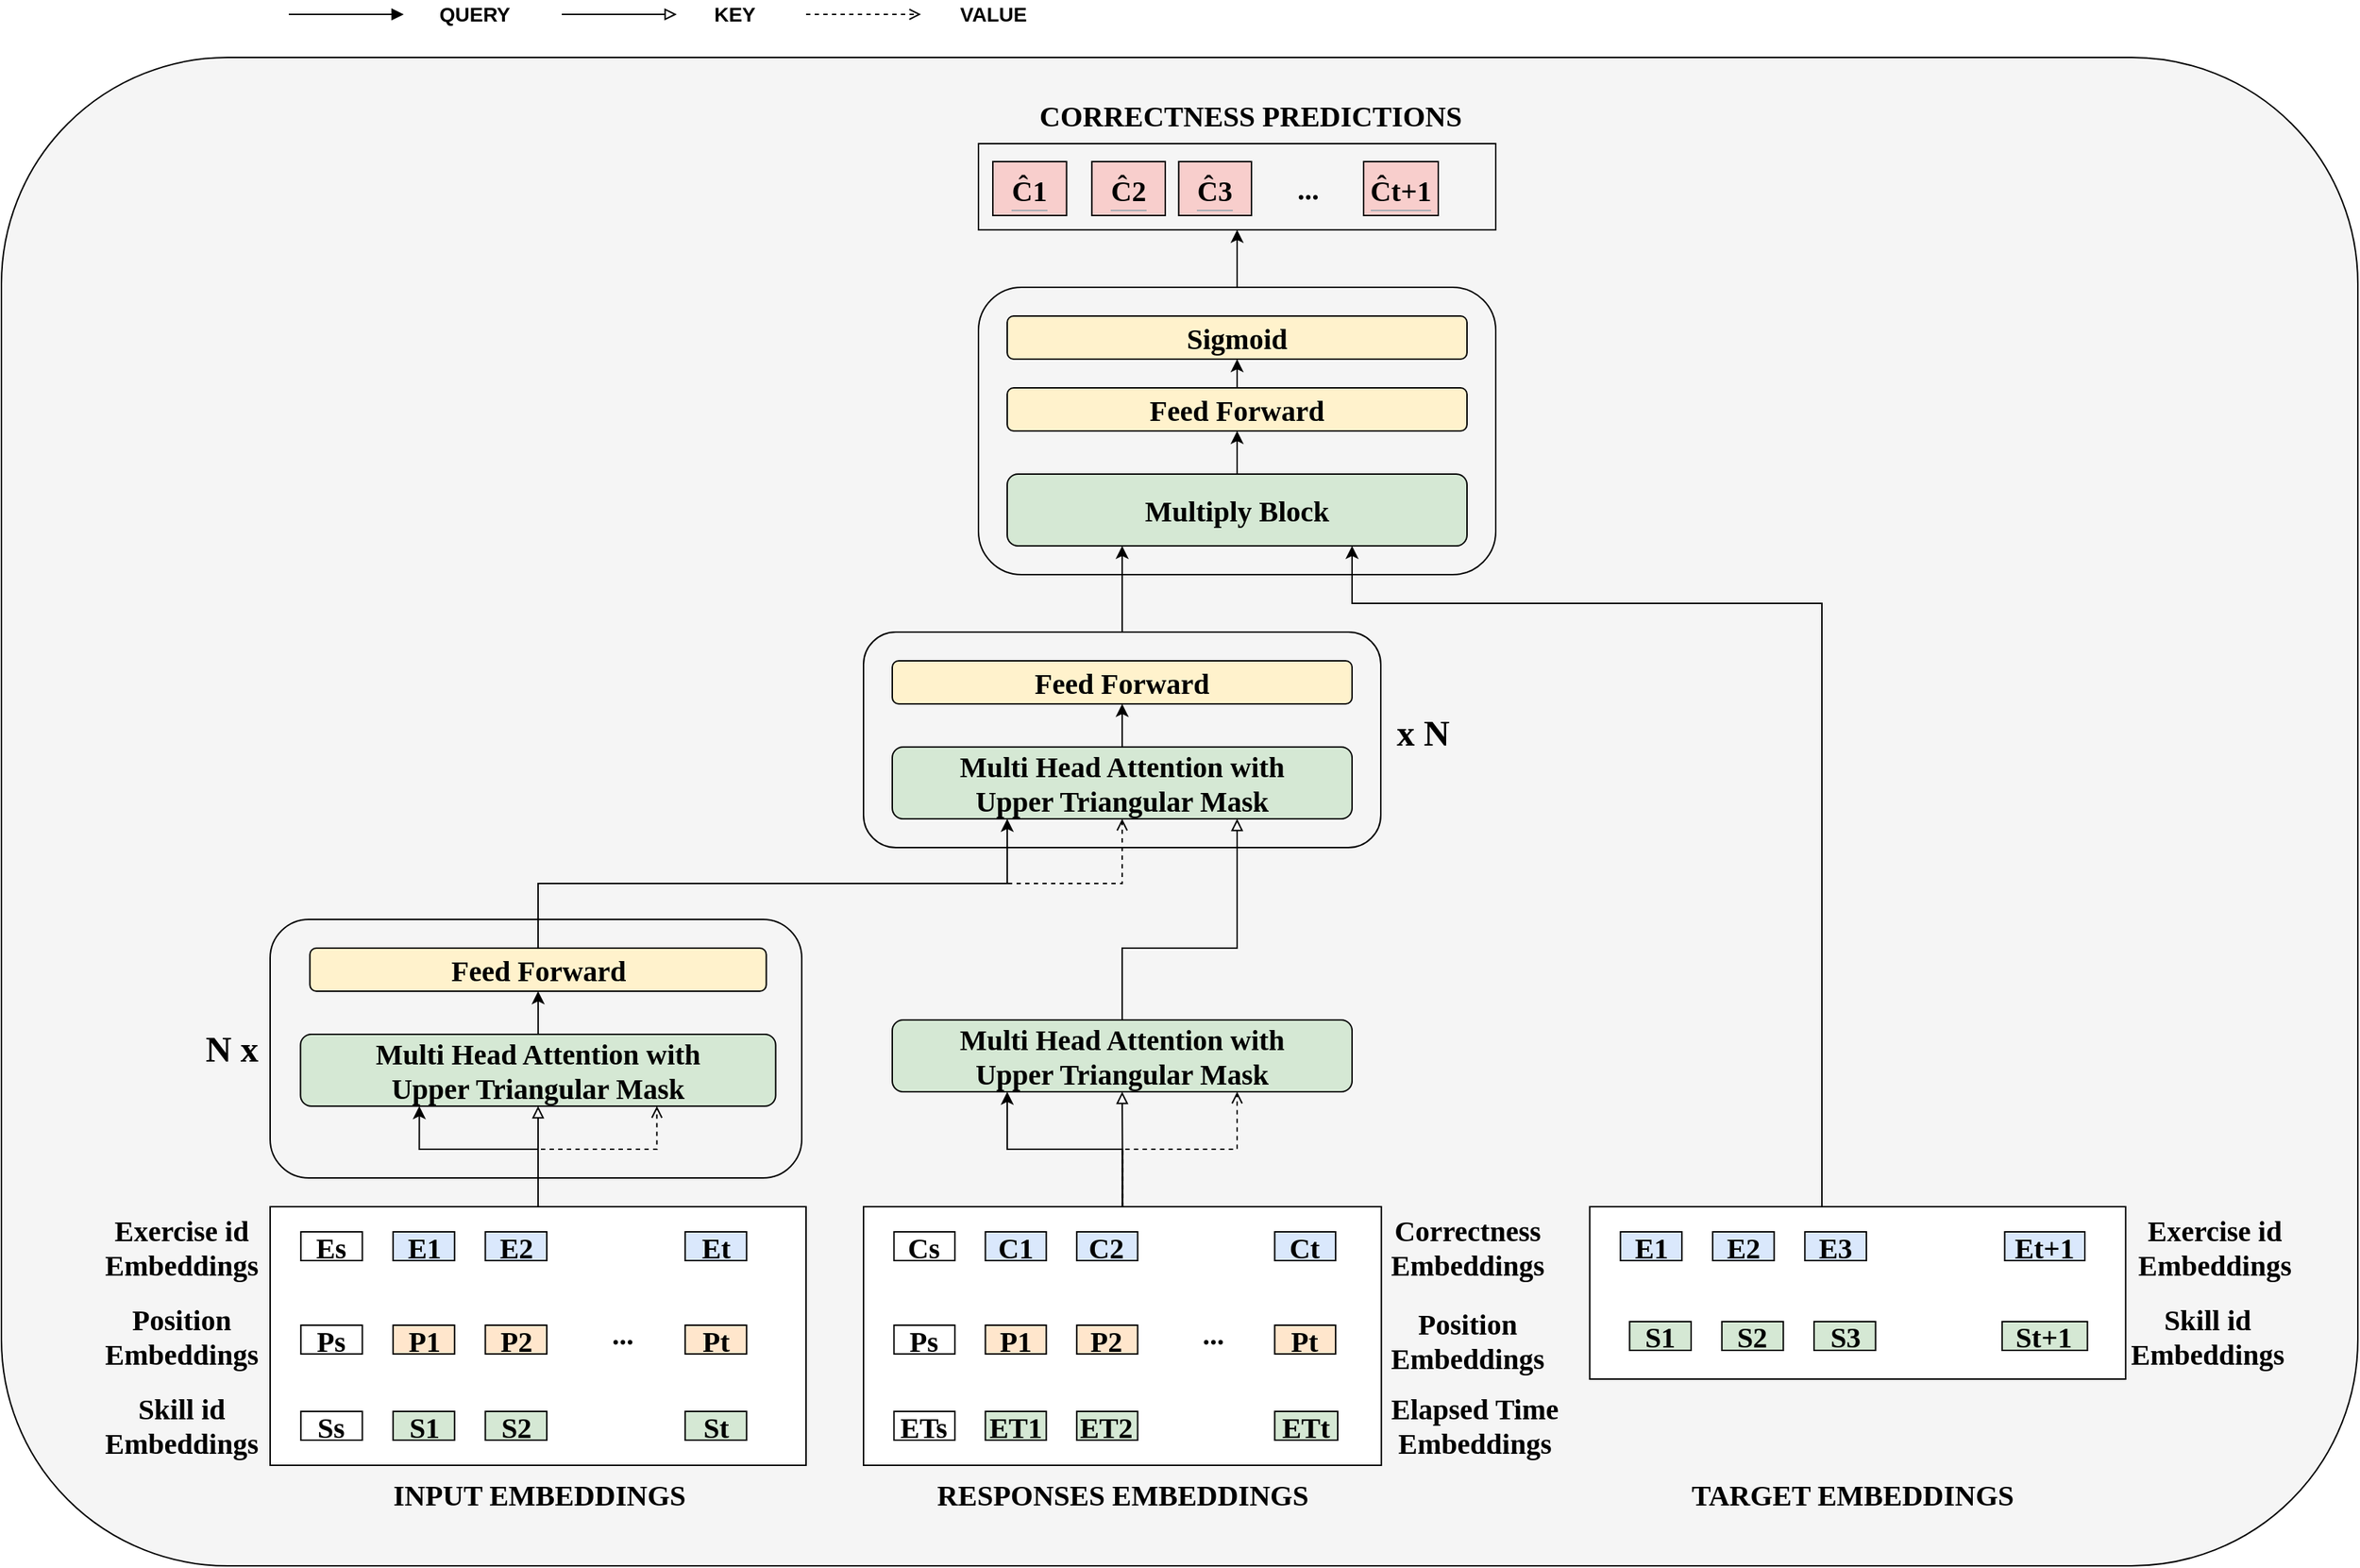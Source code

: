 <mxfile version="16.5.4" type="device"><diagram id="u4rmABknYXhxlbCVJrRW" name="Page-1"><mxGraphModel dx="2595" dy="2597" grid="1" gridSize="10" guides="1" tooltips="1" connect="1" arrows="1" fold="1" page="1" pageScale="1" pageWidth="827" pageHeight="1169" math="0" shadow="0"><root><mxCell id="0"/><mxCell id="1" parent="0"/><mxCell id="NH-oyilfD3Dc__f7woTk-1" value="" style="rounded=1;whiteSpace=wrap;html=1;fillColor=#f5f5f5;fontColor=#333333;strokeColor=#000000;fontSize=14;fontStyle=1" parent="1" vertex="1"><mxGeometry x="640" y="-390" width="1640" height="1050" as="geometry"/></mxCell><mxCell id="NH-oyilfD3Dc__f7woTk-2" value="" style="rounded=1;whiteSpace=wrap;html=1;fillColor=none;strokeColor=#000000;fontSize=20;fontStyle=1;fontFamily=Times New Roman;" parent="1" vertex="1"><mxGeometry x="827" y="210" width="370" height="180" as="geometry"/></mxCell><mxCell id="NH-oyilfD3Dc__f7woTk-3" style="edgeStyle=orthogonalEdgeStyle;rounded=0;orthogonalLoop=1;jettySize=auto;html=1;entryX=0.5;entryY=1;entryDx=0;entryDy=0;fontSize=20;exitX=0.5;exitY=0;exitDx=0;exitDy=0;strokeColor=#000000;fontStyle=1;endArrow=block;endFill=0;fontFamily=Times New Roman;" parent="1" source="NH-oyilfD3Dc__f7woTk-11" target="NH-oyilfD3Dc__f7woTk-40" edge="1"><mxGeometry relative="1" as="geometry"/></mxCell><mxCell id="NH-oyilfD3Dc__f7woTk-4" style="edgeStyle=orthogonalEdgeStyle;rounded=0;orthogonalLoop=1;jettySize=auto;html=1;entryX=0.25;entryY=1;entryDx=0;entryDy=0;fontSize=20;strokeColor=#000000;fontStyle=1;fontFamily=Times New Roman;" parent="1" source="NH-oyilfD3Dc__f7woTk-5" target="NH-oyilfD3Dc__f7woTk-106" edge="1"><mxGeometry relative="1" as="geometry"/></mxCell><mxCell id="NH-oyilfD3Dc__f7woTk-5" value="" style="rounded=1;whiteSpace=wrap;html=1;fillColor=none;strokeColor=#000000;fontSize=20;fontStyle=1;fontFamily=Times New Roman;" parent="1" vertex="1"><mxGeometry x="1240" y="10" width="360" height="150" as="geometry"/></mxCell><mxCell id="UJgHS4kXFYlAe9PvabJM-2" style="edgeStyle=orthogonalEdgeStyle;rounded=0;orthogonalLoop=1;jettySize=auto;html=1;exitX=0.5;exitY=0;exitDx=0;exitDy=0;entryX=0.5;entryY=1;entryDx=0;entryDy=0;fontFamily=Times New Roman;fontSize=25;endArrow=classic;endFill=1;strokeColor=#000000;strokeWidth=1;" parent="1" source="NH-oyilfD3Dc__f7woTk-6" target="NH-oyilfD3Dc__f7woTk-7" edge="1"><mxGeometry relative="1" as="geometry"/></mxCell><mxCell id="NH-oyilfD3Dc__f7woTk-6" value="Multi Head Attention with &lt;br style=&quot;font-size: 20px;&quot;&gt;&lt;span style=&quot;font-size: 20px;&quot;&gt;Upper Triangular Mask&lt;/span&gt;" style="rounded=1;whiteSpace=wrap;html=1;fillColor=#d5e8d4;fontSize=20;strokeColor=#000000;fontStyle=1;fontFamily=Times New Roman;" parent="1" vertex="1"><mxGeometry x="1260" y="90" width="320" height="50" as="geometry"/></mxCell><mxCell id="NH-oyilfD3Dc__f7woTk-7" value="&lt;span style=&quot;font-size: 20px;&quot;&gt;&lt;font style=&quot;font-size: 20px;&quot;&gt;Feed Forward&lt;/font&gt;&lt;/span&gt;" style="rounded=1;whiteSpace=wrap;html=1;fillColor=#fff2cc;strokeColor=#000000;fontSize=20;fontStyle=1;fontFamily=Times New Roman;" parent="1" vertex="1"><mxGeometry x="1260" y="30" width="320" height="30" as="geometry"/></mxCell><mxCell id="NH-oyilfD3Dc__f7woTk-8" style="edgeStyle=orthogonalEdgeStyle;rounded=0;orthogonalLoop=1;jettySize=auto;html=1;entryX=0.5;entryY=1;entryDx=0;entryDy=0;fontSize=20;strokeColor=#000000;fontStyle=1;dashed=1;endArrow=open;endFill=0;fontFamily=Times New Roman;exitX=0.5;exitY=0;exitDx=0;exitDy=0;" parent="1" source="NH-oyilfD3Dc__f7woTk-38" target="NH-oyilfD3Dc__f7woTk-6" edge="1"><mxGeometry relative="1" as="geometry"/></mxCell><mxCell id="NH-oyilfD3Dc__f7woTk-9" value="Multi Head Attention with &lt;br style=&quot;font-size: 20px;&quot;&gt;&lt;span style=&quot;font-size: 20px;&quot;&gt;Upper Triangular Mask&lt;/span&gt;" style="rounded=1;whiteSpace=wrap;html=1;fillColor=#d5e8d4;fontSize=20;strokeColor=#000000;fontStyle=1;fontFamily=Times New Roman;" parent="1" vertex="1"><mxGeometry x="1260" y="280" width="320" height="50" as="geometry"/></mxCell><mxCell id="NH-oyilfD3Dc__f7woTk-36" style="edgeStyle=orthogonalEdgeStyle;rounded=0;orthogonalLoop=1;jettySize=auto;html=1;entryX=0.25;entryY=1;entryDx=0;entryDy=0;fontSize=20;exitX=0.5;exitY=0;exitDx=0;exitDy=0;strokeColor=#000000;fontStyle=1;fontFamily=Times New Roman;" parent="1" source="NH-oyilfD3Dc__f7woTk-38" target="NH-oyilfD3Dc__f7woTk-6" edge="1"><mxGeometry relative="1" as="geometry"/></mxCell><mxCell id="NH-oyilfD3Dc__f7woTk-38" value="&lt;span style=&quot;font-size: 20px;&quot;&gt;&lt;font style=&quot;font-size: 20px;&quot;&gt;Feed Forward&lt;/font&gt;&lt;/span&gt;" style="rounded=1;whiteSpace=wrap;html=1;fillColor=#fff2cc;strokeColor=#000000;fontSize=20;fontStyle=1;fontFamily=Times New Roman;" parent="1" vertex="1"><mxGeometry x="854.676" y="230" width="317.647" height="30" as="geometry"/></mxCell><mxCell id="NH-oyilfD3Dc__f7woTk-39" style="edgeStyle=orthogonalEdgeStyle;rounded=0;orthogonalLoop=1;jettySize=auto;html=1;entryX=0.5;entryY=1;entryDx=0;entryDy=0;fontSize=20;strokeColor=#000000;fontStyle=1;fontFamily=Times New Roman;" parent="1" source="NH-oyilfD3Dc__f7woTk-40" target="NH-oyilfD3Dc__f7woTk-38" edge="1"><mxGeometry relative="1" as="geometry"/></mxCell><mxCell id="NH-oyilfD3Dc__f7woTk-40" value="Multi Head Attention with &lt;br style=&quot;font-size: 20px;&quot;&gt;&lt;span style=&quot;font-size: 20px;&quot;&gt;Upper Triangular Mask&lt;/span&gt;" style="rounded=1;whiteSpace=wrap;html=1;fillColor=#d5e8d4;fontSize=20;strokeColor=#000000;fontStyle=1;fontFamily=Times New Roman;" parent="1" vertex="1"><mxGeometry x="848.16" y="290" width="330.68" height="50" as="geometry"/></mxCell><mxCell id="NH-oyilfD3Dc__f7woTk-41" style="edgeStyle=orthogonalEdgeStyle;rounded=0;orthogonalLoop=1;jettySize=auto;html=1;entryX=0.5;entryY=1;entryDx=0;entryDy=0;fontSize=20;strokeColor=#000000;fontStyle=1;endArrow=block;endFill=0;fontFamily=Times New Roman;" parent="1" source="NH-oyilfD3Dc__f7woTk-45" target="NH-oyilfD3Dc__f7woTk-9" edge="1"><mxGeometry relative="1" as="geometry"/></mxCell><mxCell id="NH-oyilfD3Dc__f7woTk-42" value="Position&lt;br style=&quot;font-size: 20px;&quot;&gt;Embeddings" style="text;html=1;align=center;verticalAlign=middle;resizable=0;points=[];autosize=1;strokeColor=none;fillColor=none;fontSize=20;fontStyle=1;fontFamily=Times New Roman;" parent="1" vertex="1"><mxGeometry x="1599.998" y="477.5" width="120" height="50" as="geometry"/></mxCell><mxCell id="NH-oyilfD3Dc__f7woTk-43" value="Elapsed Time&lt;br style=&quot;font-size: 20px;&quot;&gt;Embeddings" style="text;html=1;align=center;verticalAlign=middle;resizable=0;points=[];autosize=1;strokeColor=none;fillColor=none;fontSize=20;fontStyle=1;fontFamily=Times New Roman;" parent="1" vertex="1"><mxGeometry x="1600.368" y="537.07" width="130" height="50" as="geometry"/></mxCell><mxCell id="NH-oyilfD3Dc__f7woTk-44" value="" style="group;strokeColor=none;fontSize=20;fontStyle=1;fontFamily=Times New Roman;" parent="1" vertex="1" connectable="0"><mxGeometry x="1240" y="410" width="360.369" height="180" as="geometry"/></mxCell><mxCell id="NH-oyilfD3Dc__f7woTk-45" value="" style="rounded=0;whiteSpace=wrap;html=1;strokeColor=#000000;fontSize=20;fontStyle=1;fontFamily=Times New Roman;" parent="NH-oyilfD3Dc__f7woTk-44" vertex="1"><mxGeometry width="360.369" height="180" as="geometry"/></mxCell><mxCell id="NH-oyilfD3Dc__f7woTk-46" value="C1" style="rounded=0;whiteSpace=wrap;html=1;fillColor=#dae8fc;strokeColor=#000000;fontSize=20;fontStyle=1;fontFamily=Times New Roman;" parent="NH-oyilfD3Dc__f7woTk-44" vertex="1"><mxGeometry x="84.793" y="17.5" width="42.396" height="20" as="geometry"/></mxCell><mxCell id="NH-oyilfD3Dc__f7woTk-47" value="C2" style="rounded=0;whiteSpace=wrap;html=1;fillColor=#dae8fc;strokeColor=#000000;fontSize=20;fontStyle=1;fontFamily=Times New Roman;" parent="NH-oyilfD3Dc__f7woTk-44" vertex="1"><mxGeometry x="148.387" y="17.5" width="42.396" height="20" as="geometry"/></mxCell><mxCell id="NH-oyilfD3Dc__f7woTk-48" value="Ct" style="rounded=0;whiteSpace=wrap;html=1;fillColor=#dae8fc;strokeColor=#000000;fontSize=20;fontStyle=1;fontFamily=Times New Roman;" parent="NH-oyilfD3Dc__f7woTk-44" vertex="1"><mxGeometry x="286.175" y="17.5" width="42.396" height="20" as="geometry"/></mxCell><mxCell id="NH-oyilfD3Dc__f7woTk-49" value="P1" style="rounded=0;whiteSpace=wrap;html=1;fillColor=#ffe6cc;strokeColor=#000000;fontSize=20;fontStyle=1;fontFamily=Times New Roman;" parent="NH-oyilfD3Dc__f7woTk-44" vertex="1"><mxGeometry x="84.793" y="82.5" width="42.396" height="20" as="geometry"/></mxCell><mxCell id="NH-oyilfD3Dc__f7woTk-50" value="P2" style="rounded=0;whiteSpace=wrap;html=1;fillColor=#ffe6cc;strokeColor=#000000;fontSize=20;fontStyle=1;fontFamily=Times New Roman;" parent="NH-oyilfD3Dc__f7woTk-44" vertex="1"><mxGeometry x="148.387" y="82.5" width="42.396" height="20" as="geometry"/></mxCell><mxCell id="NH-oyilfD3Dc__f7woTk-51" value="Pt" style="rounded=0;whiteSpace=wrap;html=1;fillColor=#ffe6cc;strokeColor=#000000;fontSize=20;fontStyle=1;fontFamily=Times New Roman;" parent="NH-oyilfD3Dc__f7woTk-44" vertex="1"><mxGeometry x="286.175" y="82.5" width="42.396" height="20" as="geometry"/></mxCell><mxCell id="NH-oyilfD3Dc__f7woTk-52" value="ET1" style="rounded=0;whiteSpace=wrap;html=1;fillColor=#d5e8d4;strokeColor=#000000;fontSize=20;fontStyle=1;fontFamily=Times New Roman;" parent="NH-oyilfD3Dc__f7woTk-44" vertex="1"><mxGeometry x="84.793" y="142.5" width="42.396" height="20" as="geometry"/></mxCell><mxCell id="NH-oyilfD3Dc__f7woTk-53" value="ET2" style="rounded=0;whiteSpace=wrap;html=1;fillColor=#d5e8d4;strokeColor=#000000;fontSize=20;fontStyle=1;fontFamily=Times New Roman;" parent="NH-oyilfD3Dc__f7woTk-44" vertex="1"><mxGeometry x="148.387" y="142.5" width="42.396" height="20" as="geometry"/></mxCell><mxCell id="NH-oyilfD3Dc__f7woTk-54" value="ETt" style="rounded=0;whiteSpace=wrap;html=1;fillColor=#d5e8d4;strokeColor=#000000;fontSize=20;fontStyle=1;fontFamily=Times New Roman;" parent="NH-oyilfD3Dc__f7woTk-44" vertex="1"><mxGeometry x="286.18" y="142.5" width="43.82" height="20" as="geometry"/></mxCell><mxCell id="NH-oyilfD3Dc__f7woTk-55" value="" style="shape=image;html=1;verticalAlign=top;verticalLabelPosition=bottom;labelBackgroundColor=#ffffff;imageAspect=0;aspect=fixed;image=https://cdn3.iconfinder.com/data/icons/user-interface-169/32/plus-128.png;fillColor=none;strokeColor=#000000;fontSize=20;fontStyle=1;fontFamily=Times New Roman;" parent="NH-oyilfD3Dc__f7woTk-44" vertex="1"><mxGeometry x="95.392" y="52.5" width="20" height="20" as="geometry"/></mxCell><mxCell id="NH-oyilfD3Dc__f7woTk-56" value="" style="shape=image;html=1;verticalAlign=top;verticalLabelPosition=bottom;labelBackgroundColor=#ffffff;imageAspect=0;aspect=fixed;image=https://cdn3.iconfinder.com/data/icons/user-interface-169/32/plus-128.png;fillColor=none;strokeColor=#000000;fontSize=20;fontStyle=1;fontFamily=Times New Roman;" parent="NH-oyilfD3Dc__f7woTk-44" vertex="1"><mxGeometry x="158.986" y="52.5" width="20" height="20" as="geometry"/></mxCell><mxCell id="NH-oyilfD3Dc__f7woTk-57" value="" style="shape=image;html=1;verticalAlign=top;verticalLabelPosition=bottom;labelBackgroundColor=#ffffff;imageAspect=0;aspect=fixed;image=https://cdn3.iconfinder.com/data/icons/user-interface-169/32/plus-128.png;fillColor=none;strokeColor=#000000;fontSize=20;fontStyle=1;fontFamily=Times New Roman;" parent="NH-oyilfD3Dc__f7woTk-44" vertex="1"><mxGeometry x="296.774" y="52.5" width="20" height="20" as="geometry"/></mxCell><mxCell id="NH-oyilfD3Dc__f7woTk-58" value="" style="shape=image;html=1;verticalAlign=top;verticalLabelPosition=bottom;labelBackgroundColor=#ffffff;imageAspect=0;aspect=fixed;image=https://cdn3.iconfinder.com/data/icons/user-interface-169/32/plus-128.png;fillColor=none;strokeColor=#000000;fontSize=20;fontStyle=1;fontFamily=Times New Roman;" parent="NH-oyilfD3Dc__f7woTk-44" vertex="1"><mxGeometry x="95.392" y="112.5" width="20" height="20" as="geometry"/></mxCell><mxCell id="NH-oyilfD3Dc__f7woTk-59" value="" style="shape=image;html=1;verticalAlign=top;verticalLabelPosition=bottom;labelBackgroundColor=#ffffff;imageAspect=0;aspect=fixed;image=https://cdn3.iconfinder.com/data/icons/user-interface-169/32/plus-128.png;fillColor=none;strokeColor=#000000;fontSize=20;fontStyle=1;fontFamily=Times New Roman;" parent="NH-oyilfD3Dc__f7woTk-44" vertex="1"><mxGeometry x="158.986" y="112.5" width="20" height="20" as="geometry"/></mxCell><mxCell id="NH-oyilfD3Dc__f7woTk-60" value="" style="shape=image;html=1;verticalAlign=top;verticalLabelPosition=bottom;labelBackgroundColor=#ffffff;imageAspect=0;aspect=fixed;image=https://cdn3.iconfinder.com/data/icons/user-interface-169/32/plus-128.png;fillColor=none;strokeColor=#000000;fontSize=20;fontStyle=1;fontFamily=Times New Roman;" parent="NH-oyilfD3Dc__f7woTk-44" vertex="1"><mxGeometry x="296.774" y="112.5" width="20" height="20" as="geometry"/></mxCell><mxCell id="NH-oyilfD3Dc__f7woTk-61" value="&lt;span style=&quot;font-size: 20px;&quot;&gt;&lt;font style=&quot;font-size: 20px;&quot;&gt;...&lt;/font&gt;&lt;/span&gt;" style="text;html=1;align=center;verticalAlign=middle;resizable=0;points=[];autosize=1;strokeColor=none;fillColor=none;fontSize=20;fontStyle=1;fontFamily=Times New Roman;" parent="NH-oyilfD3Dc__f7woTk-44" vertex="1"><mxGeometry x="227.581" y="72.5" width="30" height="30" as="geometry"/></mxCell><mxCell id="NH-oyilfD3Dc__f7woTk-62" value="Cs" style="rounded=0;whiteSpace=wrap;html=1;strokeColor=#000000;fontSize=20;fontStyle=1;fontFamily=Times New Roman;" parent="NH-oyilfD3Dc__f7woTk-44" vertex="1"><mxGeometry x="21.198" y="17.5" width="42.396" height="20" as="geometry"/></mxCell><mxCell id="NH-oyilfD3Dc__f7woTk-63" value="Ps" style="rounded=0;whiteSpace=wrap;html=1;strokeColor=#000000;fontSize=20;fontStyle=1;fontFamily=Times New Roman;" parent="NH-oyilfD3Dc__f7woTk-44" vertex="1"><mxGeometry x="21.198" y="82.5" width="42.396" height="20" as="geometry"/></mxCell><mxCell id="NH-oyilfD3Dc__f7woTk-64" value="ETs" style="rounded=0;whiteSpace=wrap;html=1;strokeColor=#000000;fontSize=20;fontStyle=1;fontFamily=Times New Roman;" parent="NH-oyilfD3Dc__f7woTk-44" vertex="1"><mxGeometry x="21.198" y="142.5" width="42.396" height="20" as="geometry"/></mxCell><mxCell id="NH-oyilfD3Dc__f7woTk-65" value="" style="shape=image;html=1;verticalAlign=top;verticalLabelPosition=bottom;labelBackgroundColor=#ffffff;imageAspect=0;aspect=fixed;image=https://cdn3.iconfinder.com/data/icons/user-interface-169/32/plus-128.png;fillColor=none;strokeColor=#000000;fontSize=20;fontStyle=1;fontFamily=Times New Roman;" parent="NH-oyilfD3Dc__f7woTk-44" vertex="1"><mxGeometry x="31.797" y="52.5" width="20" height="20" as="geometry"/></mxCell><mxCell id="NH-oyilfD3Dc__f7woTk-66" value="" style="shape=image;html=1;verticalAlign=top;verticalLabelPosition=bottom;labelBackgroundColor=#ffffff;imageAspect=0;aspect=fixed;image=https://cdn3.iconfinder.com/data/icons/user-interface-169/32/plus-128.png;fillColor=none;strokeColor=#000000;fontSize=20;fontStyle=1;fontFamily=Times New Roman;" parent="NH-oyilfD3Dc__f7woTk-44" vertex="1"><mxGeometry x="31.797" y="112.5" width="20" height="20" as="geometry"/></mxCell><mxCell id="NH-oyilfD3Dc__f7woTk-67" style="edgeStyle=orthogonalEdgeStyle;rounded=0;orthogonalLoop=1;jettySize=auto;html=1;entryX=0.25;entryY=1;entryDx=0;entryDy=0;fontSize=20;strokeColor=#000000;fontStyle=1;fontFamily=Times New Roman;" parent="1" source="NH-oyilfD3Dc__f7woTk-45" target="NH-oyilfD3Dc__f7woTk-9" edge="1"><mxGeometry relative="1" as="geometry"/></mxCell><mxCell id="NH-oyilfD3Dc__f7woTk-68" style="edgeStyle=orthogonalEdgeStyle;rounded=0;orthogonalLoop=1;jettySize=auto;html=1;entryX=0.75;entryY=1;entryDx=0;entryDy=0;fontSize=20;strokeColor=#000000;fontStyle=1;dashed=1;endArrow=open;endFill=0;fontFamily=Times New Roman;" parent="1" source="NH-oyilfD3Dc__f7woTk-45" target="NH-oyilfD3Dc__f7woTk-9" edge="1"><mxGeometry relative="1" as="geometry"/></mxCell><mxCell id="NH-oyilfD3Dc__f7woTk-69" value="Correctness&lt;br style=&quot;font-size: 20px;&quot;&gt;Embeddings" style="text;html=1;align=center;verticalAlign=middle;resizable=0;points=[];autosize=1;strokeColor=none;fillColor=none;fontSize=20;fontStyle=1;fontFamily=Times New Roman;" parent="1" vertex="1"><mxGeometry x="1599.998" y="412.5" width="120" height="50" as="geometry"/></mxCell><mxCell id="NH-oyilfD3Dc__f7woTk-70" value="x N" style="text;html=1;align=center;verticalAlign=middle;resizable=0;points=[];autosize=1;strokeColor=none;fillColor=none;fontStyle=1;fontSize=25;fontFamily=Times New Roman;" parent="1" vertex="1"><mxGeometry x="1603.998" y="60" width="50" height="40" as="geometry"/></mxCell><mxCell id="NH-oyilfD3Dc__f7woTk-71" value="N x" style="text;html=1;align=center;verticalAlign=middle;resizable=0;points=[];autosize=1;strokeColor=none;fillColor=none;fontStyle=1;fontSize=25;fontFamily=Times New Roman;" parent="1" vertex="1"><mxGeometry x="774.998" y="280" width="50" height="40" as="geometry"/></mxCell><mxCell id="NH-oyilfD3Dc__f7woTk-72" style="edgeStyle=orthogonalEdgeStyle;rounded=0;orthogonalLoop=1;jettySize=auto;html=1;entryX=0.75;entryY=1;entryDx=0;entryDy=0;fontSize=20;strokeColor=#000000;fontStyle=1;endArrow=open;endFill=0;dashed=1;fontFamily=Times New Roman;" parent="1" source="NH-oyilfD3Dc__f7woTk-11" target="NH-oyilfD3Dc__f7woTk-40" edge="1"><mxGeometry relative="1" as="geometry"><Array as="points"><mxPoint x="1013" y="370"/><mxPoint x="1096" y="370"/></Array></mxGeometry></mxCell><mxCell id="NH-oyilfD3Dc__f7woTk-73" style="edgeStyle=orthogonalEdgeStyle;rounded=0;orthogonalLoop=1;jettySize=auto;html=1;entryX=0.25;entryY=1;entryDx=0;entryDy=0;fontSize=20;strokeColor=#000000;fontStyle=1;fontFamily=Times New Roman;" parent="1" source="NH-oyilfD3Dc__f7woTk-11" target="NH-oyilfD3Dc__f7woTk-40" edge="1"><mxGeometry relative="1" as="geometry"><Array as="points"><mxPoint x="1013" y="370"/><mxPoint x="931" y="370"/></Array></mxGeometry></mxCell><mxCell id="NH-oyilfD3Dc__f7woTk-102" value="RESPONSES EMBEDDINGS" style="text;html=1;align=center;verticalAlign=middle;resizable=0;points=[];autosize=1;strokeColor=none;fillColor=none;fontSize=20;fontStyle=1;fontFamily=Times New Roman;" parent="1" vertex="1"><mxGeometry x="1285.18" y="595" width="270" height="30" as="geometry"/></mxCell><mxCell id="NH-oyilfD3Dc__f7woTk-103" value="INPUT EMBEDDINGS" style="text;html=1;align=center;verticalAlign=middle;resizable=0;points=[];autosize=1;strokeColor=none;fillColor=none;fontSize=20;fontStyle=1;fontFamily=Times New Roman;" parent="1" vertex="1"><mxGeometry x="903.5" y="595" width="220" height="30" as="geometry"/></mxCell><mxCell id="NH-oyilfD3Dc__f7woTk-104" style="edgeStyle=orthogonalEdgeStyle;rounded=0;orthogonalLoop=1;jettySize=auto;html=1;entryX=0.5;entryY=1;entryDx=0;entryDy=0;fontFamily=Times New Roman;fontSize=20;strokeColor=#000000;fontStyle=1" parent="1" source="NH-oyilfD3Dc__f7woTk-105" target="NH-oyilfD3Dc__f7woTk-111" edge="1"><mxGeometry relative="1" as="geometry"/></mxCell><mxCell id="NH-oyilfD3Dc__f7woTk-105" value="" style="rounded=1;whiteSpace=wrap;html=1;fillColor=none;strokeColor=#000000;fontSize=20;fontStyle=1;fontFamily=Times New Roman;" parent="1" vertex="1"><mxGeometry x="1320" y="-230" width="360" height="200" as="geometry"/></mxCell><mxCell id="UJgHS4kXFYlAe9PvabJM-3" style="edgeStyle=orthogonalEdgeStyle;rounded=0;orthogonalLoop=1;jettySize=auto;html=1;exitX=0.5;exitY=0;exitDx=0;exitDy=0;entryX=0.5;entryY=1;entryDx=0;entryDy=0;fontFamily=Times New Roman;fontSize=25;endArrow=classic;endFill=1;strokeColor=#000000;strokeWidth=1;" parent="1" source="NH-oyilfD3Dc__f7woTk-106" target="NH-oyilfD3Dc__f7woTk-107" edge="1"><mxGeometry relative="1" as="geometry"/></mxCell><mxCell id="NH-oyilfD3Dc__f7woTk-106" value="Multiply Block" style="rounded=1;whiteSpace=wrap;html=1;fillColor=#d5e8d4;fontSize=20;strokeColor=#000000;fontStyle=1;fontFamily=Times New Roman;" parent="1" vertex="1"><mxGeometry x="1340" y="-100" width="320" height="50" as="geometry"/></mxCell><mxCell id="UJgHS4kXFYlAe9PvabJM-4" style="edgeStyle=orthogonalEdgeStyle;rounded=0;orthogonalLoop=1;jettySize=auto;html=1;exitX=0.5;exitY=0;exitDx=0;exitDy=0;entryX=0.5;entryY=1;entryDx=0;entryDy=0;fontFamily=Times New Roman;fontSize=25;endArrow=classic;endFill=1;strokeColor=#000000;strokeWidth=1;" parent="1" source="NH-oyilfD3Dc__f7woTk-107" target="NH-oyilfD3Dc__f7woTk-110" edge="1"><mxGeometry relative="1" as="geometry"/></mxCell><mxCell id="NH-oyilfD3Dc__f7woTk-107" value="&lt;span style=&quot;font-size: 20px;&quot;&gt;&lt;font style=&quot;font-size: 20px;&quot;&gt;Feed Forward&lt;/font&gt;&lt;/span&gt;" style="rounded=1;whiteSpace=wrap;html=1;fillColor=#fff2cc;strokeColor=#000000;fontSize=20;fontStyle=1;fontFamily=Times New Roman;" parent="1" vertex="1"><mxGeometry x="1340" y="-160" width="320" height="30" as="geometry"/></mxCell><mxCell id="NH-oyilfD3Dc__f7woTk-108" style="edgeStyle=orthogonalEdgeStyle;rounded=0;orthogonalLoop=1;jettySize=auto;html=1;entryX=0.75;entryY=1;entryDx=0;entryDy=0;fontSize=20;exitX=0.5;exitY=0;exitDx=0;exitDy=0;strokeColor=#000000;fontStyle=1;fontFamily=Times New Roman;" parent="1" source="NH-oyilfD3Dc__f7woTk-76" target="NH-oyilfD3Dc__f7woTk-106" edge="1"><mxGeometry relative="1" as="geometry"><Array as="points"><mxPoint x="1907" y="-10"/><mxPoint x="1580" y="-10"/></Array></mxGeometry></mxCell><mxCell id="NH-oyilfD3Dc__f7woTk-109" value="CORRECTNESS PREDICTIONS" style="text;html=1;align=center;verticalAlign=middle;resizable=0;points=[];autosize=1;strokeColor=none;fillColor=none;fontSize=20;fontStyle=1;fontFamily=Times New Roman;" parent="1" vertex="1"><mxGeometry x="1353.89" y="-365" width="310" height="30" as="geometry"/></mxCell><mxCell id="NH-oyilfD3Dc__f7woTk-110" value="&lt;span style=&quot;font-size: 20px;&quot;&gt;&lt;font style=&quot;font-size: 20px;&quot;&gt;Sigmoid&lt;/font&gt;&lt;/span&gt;" style="rounded=1;whiteSpace=wrap;html=1;fillColor=#fff2cc;strokeColor=#000000;fontSize=20;fontStyle=1;fontFamily=Times New Roman;" parent="1" vertex="1"><mxGeometry x="1340" y="-210" width="320" height="30" as="geometry"/></mxCell><mxCell id="NH-oyilfD3Dc__f7woTk-111" value="" style="rounded=0;whiteSpace=wrap;html=1;fillColor=none;strokeColor=#000000;fontSize=20;fontStyle=1;fontFamily=Times New Roman;" parent="1" vertex="1"><mxGeometry x="1320" y="-330" width="360" height="60" as="geometry"/></mxCell><mxCell id="NH-oyilfD3Dc__f7woTk-112" value="&lt;h1 id=&quot;firstHeading&quot; class=&quot;firstHeading mw-first-heading&quot; style=&quot;margin: 0px 0px 0.25em; padding: 0px; overflow: visible; border-bottom: 1px solid rgb(162, 169, 177); line-height: 1.3; font-size: 20px;&quot;&gt;&lt;font style=&quot;font-size: 20px;&quot;&gt;Ĉ1&lt;/font&gt;&lt;/h1&gt;" style="rounded=0;whiteSpace=wrap;html=1;fillColor=#f8cecc;strokeColor=#000000;fontSize=20;fontStyle=1;verticalAlign=top;fontFamily=Times New Roman;" parent="1" vertex="1"><mxGeometry x="1330" y="-317.5" width="51.3" height="37.5" as="geometry"/></mxCell><mxCell id="NH-oyilfD3Dc__f7woTk-113" value="&lt;span style=&quot;font-size: 20px;&quot;&gt;&lt;font style=&quot;font-size: 20px;&quot;&gt;...&lt;/font&gt;&lt;/span&gt;" style="text;html=1;align=center;verticalAlign=top;resizable=0;points=[];autosize=1;strokeColor=none;fontSize=20;fontStyle=1;fontFamily=Times New Roman;" parent="1" vertex="1"><mxGeometry x="1534.351" y="-317.5" width="30" height="30" as="geometry"/></mxCell><mxCell id="NH-oyilfD3Dc__f7woTk-114" value="&lt;h1 id=&quot;firstHeading&quot; class=&quot;firstHeading mw-first-heading&quot; style=&quot;margin: 0px 0px 0.25em; padding: 0px; overflow: visible; border-bottom: 1px solid rgb(162, 169, 177); line-height: 1.3; font-size: 20px;&quot;&gt;&lt;font style=&quot;font-size: 20px;&quot;&gt;Ĉ2&lt;/font&gt;&lt;/h1&gt;" style="rounded=0;whiteSpace=wrap;html=1;fillColor=#f8cecc;strokeColor=#000000;fontSize=20;fontStyle=1;verticalAlign=top;fontFamily=Times New Roman;" parent="1" vertex="1"><mxGeometry x="1398.89" y="-317.5" width="51.11" height="37.5" as="geometry"/></mxCell><mxCell id="NH-oyilfD3Dc__f7woTk-115" value="&lt;h1 id=&quot;firstHeading&quot; class=&quot;firstHeading mw-first-heading&quot; style=&quot;margin: 0px 0px 0.25em; padding: 0px; overflow: visible; border-bottom: 1px solid rgb(162, 169, 177); line-height: 1.3; font-size: 20px;&quot;&gt;&lt;font style=&quot;font-size: 20px;&quot;&gt;Ĉ3&lt;/font&gt;&lt;/h1&gt;" style="rounded=0;whiteSpace=wrap;html=1;fillColor=#f8cecc;strokeColor=#000000;fontSize=20;fontStyle=1;verticalAlign=top;fontFamily=Times New Roman;" parent="1" vertex="1"><mxGeometry x="1459.35" y="-317.5" width="50.65" height="37.5" as="geometry"/></mxCell><mxCell id="NH-oyilfD3Dc__f7woTk-116" value="&lt;h1 id=&quot;firstHeading&quot; class=&quot;firstHeading mw-first-heading&quot; style=&quot;margin: 0px 0px 0.25em ; padding: 0px ; overflow: visible ; border-bottom: 1px solid rgb(162 , 169 , 177) ; line-height: 1.3 ; font-size: 20px&quot;&gt;&lt;font style=&quot;font-size: 20px&quot;&gt;Ĉt+1&lt;/font&gt;&lt;/h1&gt;" style="rounded=0;whiteSpace=wrap;html=1;fillColor=#f8cecc;strokeColor=#000000;fontSize=20;fontStyle=1;verticalAlign=top;fontFamily=Times New Roman;" parent="1" vertex="1"><mxGeometry x="1588.05" y="-317.5" width="51.95" height="37.5" as="geometry"/></mxCell><mxCell id="NH-oyilfD3Dc__f7woTk-117" value="" style="endArrow=block;html=1;rounded=0;fontFamily=Helvetica;fontSize=18;strokeColor=#000000;endFill=1;fontStyle=1" parent="1" edge="1"><mxGeometry width="50" height="50" relative="1" as="geometry"><mxPoint x="840" y="-420" as="sourcePoint"/><mxPoint x="920" y="-420" as="targetPoint"/></mxGeometry></mxCell><mxCell id="NH-oyilfD3Dc__f7woTk-118" value="" style="endArrow=block;html=1;rounded=0;fontFamily=Helvetica;fontSize=18;strokeColor=#000000;endFill=0;fontStyle=1" parent="1" edge="1"><mxGeometry width="50" height="50" relative="1" as="geometry"><mxPoint x="1030" y="-420" as="sourcePoint"/><mxPoint x="1110" y="-420" as="targetPoint"/></mxGeometry></mxCell><mxCell id="NH-oyilfD3Dc__f7woTk-119" value="" style="endArrow=open;html=1;rounded=0;dashed=1;fontFamily=Helvetica;fontSize=18;strokeColor=#000000;endFill=0;fontStyle=1" parent="1" edge="1"><mxGeometry width="50" height="50" relative="1" as="geometry"><mxPoint x="1200" y="-420" as="sourcePoint"/><mxPoint x="1280" y="-420" as="targetPoint"/></mxGeometry></mxCell><mxCell id="NH-oyilfD3Dc__f7woTk-120" value="QUERY" style="text;html=1;align=center;verticalAlign=middle;resizable=0;points=[];autosize=1;strokeColor=none;fillColor=none;fontSize=14;fontStyle=1" parent="1" vertex="1"><mxGeometry x="933.5" y="-430" width="70" height="20" as="geometry"/></mxCell><mxCell id="NH-oyilfD3Dc__f7woTk-121" value="KEY" style="text;html=1;align=center;verticalAlign=middle;resizable=0;points=[];autosize=1;strokeColor=none;fillColor=none;fontSize=14;fontStyle=1" parent="1" vertex="1"><mxGeometry x="1130" y="-430" width="40" height="20" as="geometry"/></mxCell><mxCell id="NH-oyilfD3Dc__f7woTk-122" value="VALUE" style="text;html=1;align=center;verticalAlign=middle;resizable=0;points=[];autosize=1;strokeColor=none;fillColor=none;fontSize=14;fontStyle=1" parent="1" vertex="1"><mxGeometry x="1300.46" y="-430" width="60" height="20" as="geometry"/></mxCell><mxCell id="NH-oyilfD3Dc__f7woTk-11" value="" style="rounded=0;whiteSpace=wrap;html=1;strokeColor=#000000;fontSize=20;fontStyle=1;fontFamily=Times New Roman;" parent="1" vertex="1"><mxGeometry x="827" y="410" width="373" height="180" as="geometry"/></mxCell><mxCell id="NH-oyilfD3Dc__f7woTk-12" value="E1" style="rounded=0;whiteSpace=wrap;html=1;fillColor=#dae8fc;strokeColor=#000000;fontSize=20;fontStyle=1;fontFamily=Times New Roman;" parent="1" vertex="1"><mxGeometry x="912.58" y="427.5" width="42.791" height="20" as="geometry"/></mxCell><mxCell id="NH-oyilfD3Dc__f7woTk-13" value="E2" style="rounded=0;whiteSpace=wrap;html=1;fillColor=#dae8fc;strokeColor=#000000;fontSize=20;fontStyle=1;fontFamily=Times New Roman;" parent="1" vertex="1"><mxGeometry x="976.767" y="427.5" width="42.791" height="20" as="geometry"/></mxCell><mxCell id="NH-oyilfD3Dc__f7woTk-14" value="Et" style="rounded=0;whiteSpace=wrap;html=1;fillColor=#dae8fc;strokeColor=#000000;fontSize=20;fontStyle=1;fontFamily=Times New Roman;" parent="1" vertex="1"><mxGeometry x="1115.836" y="427.5" width="42.791" height="20" as="geometry"/></mxCell><mxCell id="NH-oyilfD3Dc__f7woTk-15" value="P1" style="rounded=0;whiteSpace=wrap;html=1;fillColor=#ffe6cc;strokeColor=#000000;fontSize=20;fontStyle=1;fontFamily=Times New Roman;" parent="1" vertex="1"><mxGeometry x="912.58" y="492.5" width="42.791" height="20" as="geometry"/></mxCell><mxCell id="NH-oyilfD3Dc__f7woTk-16" value="P2" style="rounded=0;whiteSpace=wrap;html=1;fillColor=#ffe6cc;strokeColor=#000000;fontSize=20;fontStyle=1;fontFamily=Times New Roman;" parent="1" vertex="1"><mxGeometry x="976.767" y="492.5" width="42.791" height="20" as="geometry"/></mxCell><mxCell id="NH-oyilfD3Dc__f7woTk-17" value="Pt" style="rounded=0;whiteSpace=wrap;html=1;fillColor=#ffe6cc;strokeColor=#000000;fontSize=20;fontStyle=1;fontFamily=Times New Roman;" parent="1" vertex="1"><mxGeometry x="1115.836" y="492.5" width="42.791" height="20" as="geometry"/></mxCell><mxCell id="NH-oyilfD3Dc__f7woTk-18" value="S1" style="rounded=0;whiteSpace=wrap;html=1;fillColor=#d5e8d4;strokeColor=#000000;fontSize=20;fontStyle=1;fontFamily=Times New Roman;" parent="1" vertex="1"><mxGeometry x="912.58" y="552.5" width="42.791" height="20" as="geometry"/></mxCell><mxCell id="NH-oyilfD3Dc__f7woTk-19" value="S2" style="rounded=0;whiteSpace=wrap;html=1;fillColor=#d5e8d4;strokeColor=#000000;fontSize=20;fontStyle=1;fontFamily=Times New Roman;" parent="1" vertex="1"><mxGeometry x="976.767" y="552.5" width="42.791" height="20" as="geometry"/></mxCell><mxCell id="NH-oyilfD3Dc__f7woTk-20" value="St" style="rounded=0;whiteSpace=wrap;html=1;fillColor=#d5e8d4;strokeColor=#000000;fontSize=20;fontStyle=1;fontFamily=Times New Roman;" parent="1" vertex="1"><mxGeometry x="1115.836" y="552.5" width="42.791" height="20" as="geometry"/></mxCell><mxCell id="NH-oyilfD3Dc__f7woTk-21" value="Exercise id &lt;br style=&quot;font-size: 20px;&quot;&gt;Embeddings" style="text;html=1;align=center;verticalAlign=middle;resizable=0;points=[];autosize=1;strokeColor=none;fillColor=none;fontSize=20;fontStyle=1;fontFamily=Times New Roman;" parent="1" vertex="1"><mxGeometry x="705" y="412.5" width="120" height="50" as="geometry"/></mxCell><mxCell id="NH-oyilfD3Dc__f7woTk-22" value="Position&lt;br style=&quot;font-size: 20px;&quot;&gt;Embeddings" style="text;html=1;align=center;verticalAlign=middle;resizable=0;points=[];autosize=1;strokeColor=none;fillColor=none;fontSize=20;fontStyle=1;fontFamily=Times New Roman;" parent="1" vertex="1"><mxGeometry x="705" y="475" width="120" height="50" as="geometry"/></mxCell><mxCell id="NH-oyilfD3Dc__f7woTk-23" value="Skill id &lt;br style=&quot;font-size: 20px;&quot;&gt;Embeddings" style="text;html=1;align=center;verticalAlign=middle;resizable=0;points=[];autosize=1;strokeColor=none;fillColor=none;fontSize=20;fontStyle=1;fontFamily=Times New Roman;" parent="1" vertex="1"><mxGeometry x="705" y="537.07" width="120" height="50" as="geometry"/></mxCell><mxCell id="NH-oyilfD3Dc__f7woTk-24" value="" style="shape=image;html=1;verticalAlign=top;verticalLabelPosition=bottom;labelBackgroundColor=#ffffff;imageAspect=0;aspect=fixed;image=https://cdn3.iconfinder.com/data/icons/user-interface-169/32/plus-128.png;fillColor=none;strokeColor=#000000;fontSize=20;fontStyle=1;fontFamily=Times New Roman;" parent="1" vertex="1"><mxGeometry x="923.278" y="462.5" width="19.565" height="19.565" as="geometry"/></mxCell><mxCell id="NH-oyilfD3Dc__f7woTk-25" value="" style="shape=image;html=1;verticalAlign=top;verticalLabelPosition=bottom;labelBackgroundColor=#ffffff;imageAspect=0;aspect=fixed;image=https://cdn3.iconfinder.com/data/icons/user-interface-169/32/plus-128.png;fillColor=none;strokeColor=#000000;fontSize=20;fontStyle=1;fontFamily=Times New Roman;" parent="1" vertex="1"><mxGeometry x="987.464" y="462.5" width="19.565" height="19.565" as="geometry"/></mxCell><mxCell id="NH-oyilfD3Dc__f7woTk-26" value="" style="shape=image;html=1;verticalAlign=top;verticalLabelPosition=bottom;labelBackgroundColor=#ffffff;imageAspect=0;aspect=fixed;image=https://cdn3.iconfinder.com/data/icons/user-interface-169/32/plus-128.png;fillColor=none;strokeColor=#000000;fontSize=20;fontStyle=1;fontFamily=Times New Roman;" parent="1" vertex="1"><mxGeometry x="1126.534" y="462.5" width="19.565" height="19.565" as="geometry"/></mxCell><mxCell id="NH-oyilfD3Dc__f7woTk-27" value="" style="shape=image;html=1;verticalAlign=top;verticalLabelPosition=bottom;labelBackgroundColor=#ffffff;imageAspect=0;aspect=fixed;image=https://cdn3.iconfinder.com/data/icons/user-interface-169/32/plus-128.png;fillColor=none;strokeColor=#000000;fontSize=20;fontStyle=1;fontFamily=Times New Roman;" parent="1" vertex="1"><mxGeometry x="923.278" y="522.5" width="19.565" height="19.565" as="geometry"/></mxCell><mxCell id="NH-oyilfD3Dc__f7woTk-28" value="" style="shape=image;html=1;verticalAlign=top;verticalLabelPosition=bottom;labelBackgroundColor=#ffffff;imageAspect=0;aspect=fixed;image=https://cdn3.iconfinder.com/data/icons/user-interface-169/32/plus-128.png;fillColor=none;strokeColor=#000000;fontSize=20;fontStyle=1;fontFamily=Times New Roman;" parent="1" vertex="1"><mxGeometry x="987.464" y="522.5" width="19.565" height="19.565" as="geometry"/></mxCell><mxCell id="NH-oyilfD3Dc__f7woTk-29" value="" style="shape=image;html=1;verticalAlign=top;verticalLabelPosition=bottom;labelBackgroundColor=#ffffff;imageAspect=0;aspect=fixed;image=https://cdn3.iconfinder.com/data/icons/user-interface-169/32/plus-128.png;fillColor=none;strokeColor=#000000;fontSize=20;fontStyle=1;fontFamily=Times New Roman;" parent="1" vertex="1"><mxGeometry x="1126.534" y="522.5" width="19.565" height="19.565" as="geometry"/></mxCell><mxCell id="NH-oyilfD3Dc__f7woTk-30" value="&lt;font style=&quot;font-size: 20px;&quot;&gt;...&lt;/font&gt;" style="text;html=1;align=center;verticalAlign=middle;resizable=0;points=[];autosize=1;strokeColor=none;fillColor=none;fontSize=20;fontStyle=1;fontFamily=Times New Roman;" parent="1" vertex="1"><mxGeometry x="1056.65" y="482.5" width="30" height="30" as="geometry"/></mxCell><mxCell id="NH-oyilfD3Dc__f7woTk-31" value="Es" style="rounded=0;whiteSpace=wrap;html=1;strokeColor=#000000;fontSize=20;fontStyle=1;fontFamily=Times New Roman;" parent="1" vertex="1"><mxGeometry x="848.394" y="427.5" width="42.791" height="20" as="geometry"/></mxCell><mxCell id="NH-oyilfD3Dc__f7woTk-32" value="Ps" style="rounded=0;whiteSpace=wrap;html=1;strokeColor=#000000;fontSize=20;fontStyle=1;fontFamily=Times New Roman;" parent="1" vertex="1"><mxGeometry x="848.394" y="492.5" width="42.791" height="20" as="geometry"/></mxCell><mxCell id="NH-oyilfD3Dc__f7woTk-33" value="Ss" style="rounded=0;whiteSpace=wrap;html=1;strokeColor=#000000;fontSize=20;fontStyle=1;fontFamily=Times New Roman;" parent="1" vertex="1"><mxGeometry x="848.394" y="552.5" width="42.791" height="20" as="geometry"/></mxCell><mxCell id="NH-oyilfD3Dc__f7woTk-34" value="" style="shape=image;html=1;verticalAlign=top;verticalLabelPosition=bottom;labelBackgroundColor=#ffffff;imageAspect=0;aspect=fixed;image=https://cdn3.iconfinder.com/data/icons/user-interface-169/32/plus-128.png;fillColor=none;strokeColor=#000000;fontSize=20;fontStyle=1;fontFamily=Times New Roman;" parent="1" vertex="1"><mxGeometry x="859.092" y="462.5" width="19.565" height="19.565" as="geometry"/></mxCell><mxCell id="NH-oyilfD3Dc__f7woTk-35" value="" style="shape=image;html=1;verticalAlign=top;verticalLabelPosition=bottom;labelBackgroundColor=#ffffff;imageAspect=0;aspect=fixed;image=https://cdn3.iconfinder.com/data/icons/user-interface-169/32/plus-128.png;fillColor=none;strokeColor=#000000;fontSize=20;fontStyle=1;fontFamily=Times New Roman;" parent="1" vertex="1"><mxGeometry x="859.092" y="522.5" width="19.565" height="19.565" as="geometry"/></mxCell><mxCell id="NH-oyilfD3Dc__f7woTk-99" value="Exercise id &lt;br style=&quot;font-size: 20px;&quot;&gt;Embeddings" style="text;html=1;align=center;verticalAlign=middle;resizable=0;points=[];autosize=1;strokeColor=none;fillColor=none;fontSize=20;fontStyle=1;fontFamily=Times New Roman;" parent="1" vertex="1"><mxGeometry x="2120.39" y="412.5" width="120" height="50" as="geometry"/></mxCell><mxCell id="NH-oyilfD3Dc__f7woTk-156" value="" style="group;fontFamily=Times New Roman;fontSize=20;" parent="1" vertex="1" connectable="0"><mxGeometry x="2125.39" y="480" width="125" height="105" as="geometry"/></mxCell><mxCell id="NH-oyilfD3Dc__f7woTk-101" value="Skill id &lt;br style=&quot;font-size: 20px;&quot;&gt;Embeddings" style="text;html=1;align=center;verticalAlign=middle;resizable=0;points=[];autosize=1;strokeColor=none;fillColor=none;fontSize=20;fontStyle=1;fontFamily=Times New Roman;" parent="NH-oyilfD3Dc__f7woTk-156" vertex="1"><mxGeometry x="-10" y="-5" width="120" height="50" as="geometry"/></mxCell><mxCell id="NH-oyilfD3Dc__f7woTk-76" value="" style="rounded=0;whiteSpace=wrap;html=1;strokeColor=#000000;fontSize=20;fontStyle=1;fontFamily=Times New Roman;container=0;" parent="1" vertex="1"><mxGeometry x="1745.39" y="410" width="373" height="120" as="geometry"/></mxCell><mxCell id="NH-oyilfD3Dc__f7woTk-98" value="TARGET EMBEDDINGS" style="text;html=1;align=center;verticalAlign=middle;resizable=0;points=[];autosize=1;strokeColor=none;fillColor=none;fontSize=20;fontStyle=1;fontFamily=Times New Roman;container=0;" parent="1" vertex="1"><mxGeometry x="1808.03" y="595" width="240" height="30" as="geometry"/></mxCell><mxCell id="NH-oyilfD3Dc__f7woTk-77" value="E2" style="rounded=0;whiteSpace=wrap;html=1;fillColor=#dae8fc;strokeColor=#000000;fontSize=20;fontStyle=1;fontFamily=Times New Roman;container=0;" parent="1" vertex="1"><mxGeometry x="1830.97" y="427.5" width="42.791" height="20" as="geometry"/></mxCell><mxCell id="NH-oyilfD3Dc__f7woTk-78" value="E3" style="rounded=0;whiteSpace=wrap;html=1;fillColor=#dae8fc;strokeColor=#000000;fontSize=20;fontStyle=1;fontFamily=Times New Roman;container=0;" parent="1" vertex="1"><mxGeometry x="1895.157" y="427.5" width="42.791" height="20" as="geometry"/></mxCell><mxCell id="NH-oyilfD3Dc__f7woTk-79" value="Et+1" style="rounded=0;whiteSpace=wrap;html=1;fillColor=#dae8fc;strokeColor=#000000;fontSize=20;fontStyle=1;fontFamily=Times New Roman;container=0;" parent="1" vertex="1"><mxGeometry x="2034.23" y="427.5" width="55.77" height="20" as="geometry"/></mxCell><mxCell id="NH-oyilfD3Dc__f7woTk-93" value="E1" style="rounded=0;whiteSpace=wrap;html=1;strokeColor=#000000;fontSize=20;fontStyle=1;fillColor=#dae8fc;fontFamily=Times New Roman;container=0;" parent="1" vertex="1"><mxGeometry x="1766.784" y="427.5" width="42.791" height="20" as="geometry"/></mxCell><mxCell id="NH-oyilfD3Dc__f7woTk-83" value="S2" style="rounded=0;whiteSpace=wrap;html=1;fillColor=#d5e8d4;strokeColor=#000000;fontSize=20;fontStyle=1;fontFamily=Times New Roman;container=0;" parent="1" vertex="1"><mxGeometry x="1837.36" y="490" width="42.791" height="20" as="geometry"/></mxCell><mxCell id="NH-oyilfD3Dc__f7woTk-84" value="S3" style="rounded=0;whiteSpace=wrap;html=1;fillColor=#d5e8d4;strokeColor=#000000;fontSize=20;fontStyle=1;fontFamily=Times New Roman;container=0;" parent="1" vertex="1"><mxGeometry x="1901.547" y="490" width="42.791" height="20" as="geometry"/></mxCell><mxCell id="NH-oyilfD3Dc__f7woTk-85" value="St+1" style="rounded=0;whiteSpace=wrap;html=1;fillColor=#d5e8d4;strokeColor=#000000;fontSize=20;fontStyle=1;fontFamily=Times New Roman;container=0;" parent="1" vertex="1"><mxGeometry x="2032.42" y="490" width="59.38" height="20" as="geometry"/></mxCell><mxCell id="NH-oyilfD3Dc__f7woTk-89" value="" style="shape=image;html=1;verticalAlign=top;verticalLabelPosition=bottom;labelBackgroundColor=#ffffff;imageAspect=0;aspect=fixed;image=https://cdn3.iconfinder.com/data/icons/user-interface-169/32/plus-128.png;fillColor=none;strokeColor=#000000;fontSize=20;fontStyle=1;fontFamily=Times New Roman;container=0;" parent="1" vertex="1"><mxGeometry x="1848.058" y="460" width="19.565" height="19.565" as="geometry"/></mxCell><mxCell id="NH-oyilfD3Dc__f7woTk-90" value="" style="shape=image;html=1;verticalAlign=top;verticalLabelPosition=bottom;labelBackgroundColor=#ffffff;imageAspect=0;aspect=fixed;image=https://cdn3.iconfinder.com/data/icons/user-interface-169/32/plus-128.png;fillColor=none;strokeColor=#000000;fontSize=20;fontStyle=1;fontFamily=Times New Roman;container=0;" parent="1" vertex="1"><mxGeometry x="1912.244" y="460" width="19.565" height="19.565" as="geometry"/></mxCell><mxCell id="NH-oyilfD3Dc__f7woTk-91" value="" style="shape=image;html=1;verticalAlign=top;verticalLabelPosition=bottom;labelBackgroundColor=#ffffff;imageAspect=0;aspect=fixed;image=https://cdn3.iconfinder.com/data/icons/user-interface-169/32/plus-128.png;fillColor=none;strokeColor=#000000;fontSize=20;fontStyle=1;fontFamily=Times New Roman;container=0;" parent="1" vertex="1"><mxGeometry x="2051.314" y="460" width="19.565" height="19.565" as="geometry"/></mxCell><mxCell id="NH-oyilfD3Dc__f7woTk-95" value="S1" style="rounded=0;whiteSpace=wrap;html=1;strokeColor=#000000;fontSize=20;fontStyle=1;fillColor=#d5e8d4;fontFamily=Times New Roman;container=0;" parent="1" vertex="1"><mxGeometry x="1773.174" y="490" width="42.791" height="20" as="geometry"/></mxCell><mxCell id="NH-oyilfD3Dc__f7woTk-97" value="" style="shape=image;html=1;verticalAlign=top;verticalLabelPosition=bottom;labelBackgroundColor=#ffffff;imageAspect=0;aspect=fixed;image=https://cdn3.iconfinder.com/data/icons/user-interface-169/32/plus-128.png;fillColor=none;strokeColor=#000000;fontSize=20;fontStyle=1;fontFamily=Times New Roman;container=0;" parent="1" vertex="1"><mxGeometry x="1783.872" y="460" width="19.565" height="19.565" as="geometry"/></mxCell><mxCell id="UJgHS4kXFYlAe9PvabJM-5" style="edgeStyle=orthogonalEdgeStyle;rounded=0;orthogonalLoop=1;jettySize=auto;html=1;entryX=0.75;entryY=1;entryDx=0;entryDy=0;fontSize=20;exitX=0.5;exitY=0;exitDx=0;exitDy=0;strokeColor=#000000;fontStyle=1;endArrow=block;endFill=0;fontFamily=Times New Roman;" parent="1" target="NH-oyilfD3Dc__f7woTk-6" edge="1"><mxGeometry relative="1" as="geometry"><mxPoint x="1420" y="280" as="sourcePoint"/><mxPoint x="1500" y="140" as="targetPoint"/><Array as="points"><mxPoint x="1420" y="230"/><mxPoint x="1500" y="230"/></Array></mxGeometry></mxCell></root></mxGraphModel></diagram></mxfile>